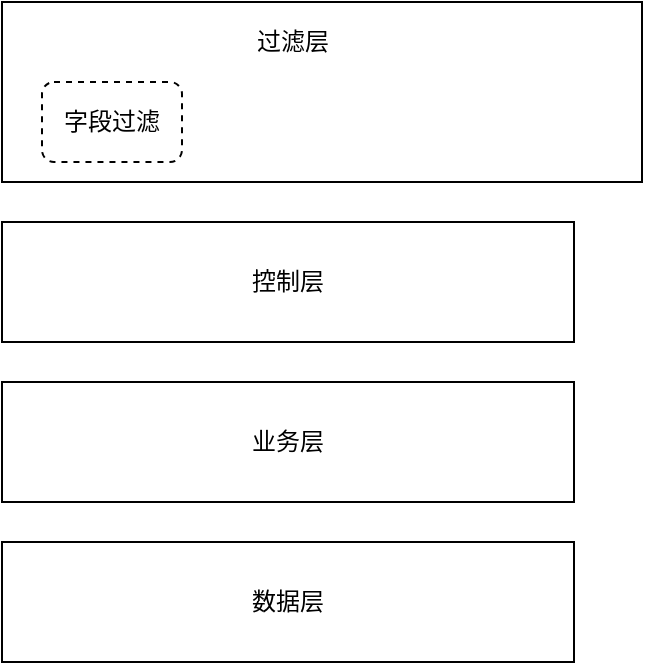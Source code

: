 <mxfile version="14.6.12" type="github">
  <diagram id="ABEOSID_SHD5qHv0914J" name="第 1 页">
    <mxGraphModel dx="1127" dy="771" grid="1" gridSize="10" guides="1" tooltips="1" connect="1" arrows="1" fold="1" page="1" pageScale="1" pageWidth="827" pageHeight="1169" math="0" shadow="0">
      <root>
        <mxCell id="0" />
        <mxCell id="1" parent="0" />
        <mxCell id="ohyRv_92SgE4qDxSToRl-1" value="控制层" style="rounded=0;whiteSpace=wrap;html=1;" vertex="1" parent="1">
          <mxGeometry x="240" y="200" width="286" height="60" as="geometry" />
        </mxCell>
        <mxCell id="ohyRv_92SgE4qDxSToRl-2" value="业务层" style="rounded=0;whiteSpace=wrap;html=1;" vertex="1" parent="1">
          <mxGeometry x="240" y="280" width="286" height="60" as="geometry" />
        </mxCell>
        <mxCell id="ohyRv_92SgE4qDxSToRl-14" value="数据层" style="rounded=0;whiteSpace=wrap;html=1;" vertex="1" parent="1">
          <mxGeometry x="240" y="360" width="286" height="60" as="geometry" />
        </mxCell>
        <mxCell id="ohyRv_92SgE4qDxSToRl-15" value="" style="rounded=0;whiteSpace=wrap;html=1;" vertex="1" parent="1">
          <mxGeometry x="240" y="90" width="320" height="90" as="geometry" />
        </mxCell>
        <mxCell id="ohyRv_92SgE4qDxSToRl-16" value="字段过滤" style="rounded=1;whiteSpace=wrap;html=1;dashed=1;" vertex="1" parent="1">
          <mxGeometry x="260" y="130" width="70" height="40" as="geometry" />
        </mxCell>
        <mxCell id="ohyRv_92SgE4qDxSToRl-17" value="过滤层" style="text;html=1;align=center;verticalAlign=middle;resizable=0;points=[];autosize=1;strokeColor=none;" vertex="1" parent="1">
          <mxGeometry x="360" y="100" width="50" height="20" as="geometry" />
        </mxCell>
      </root>
    </mxGraphModel>
  </diagram>
</mxfile>
